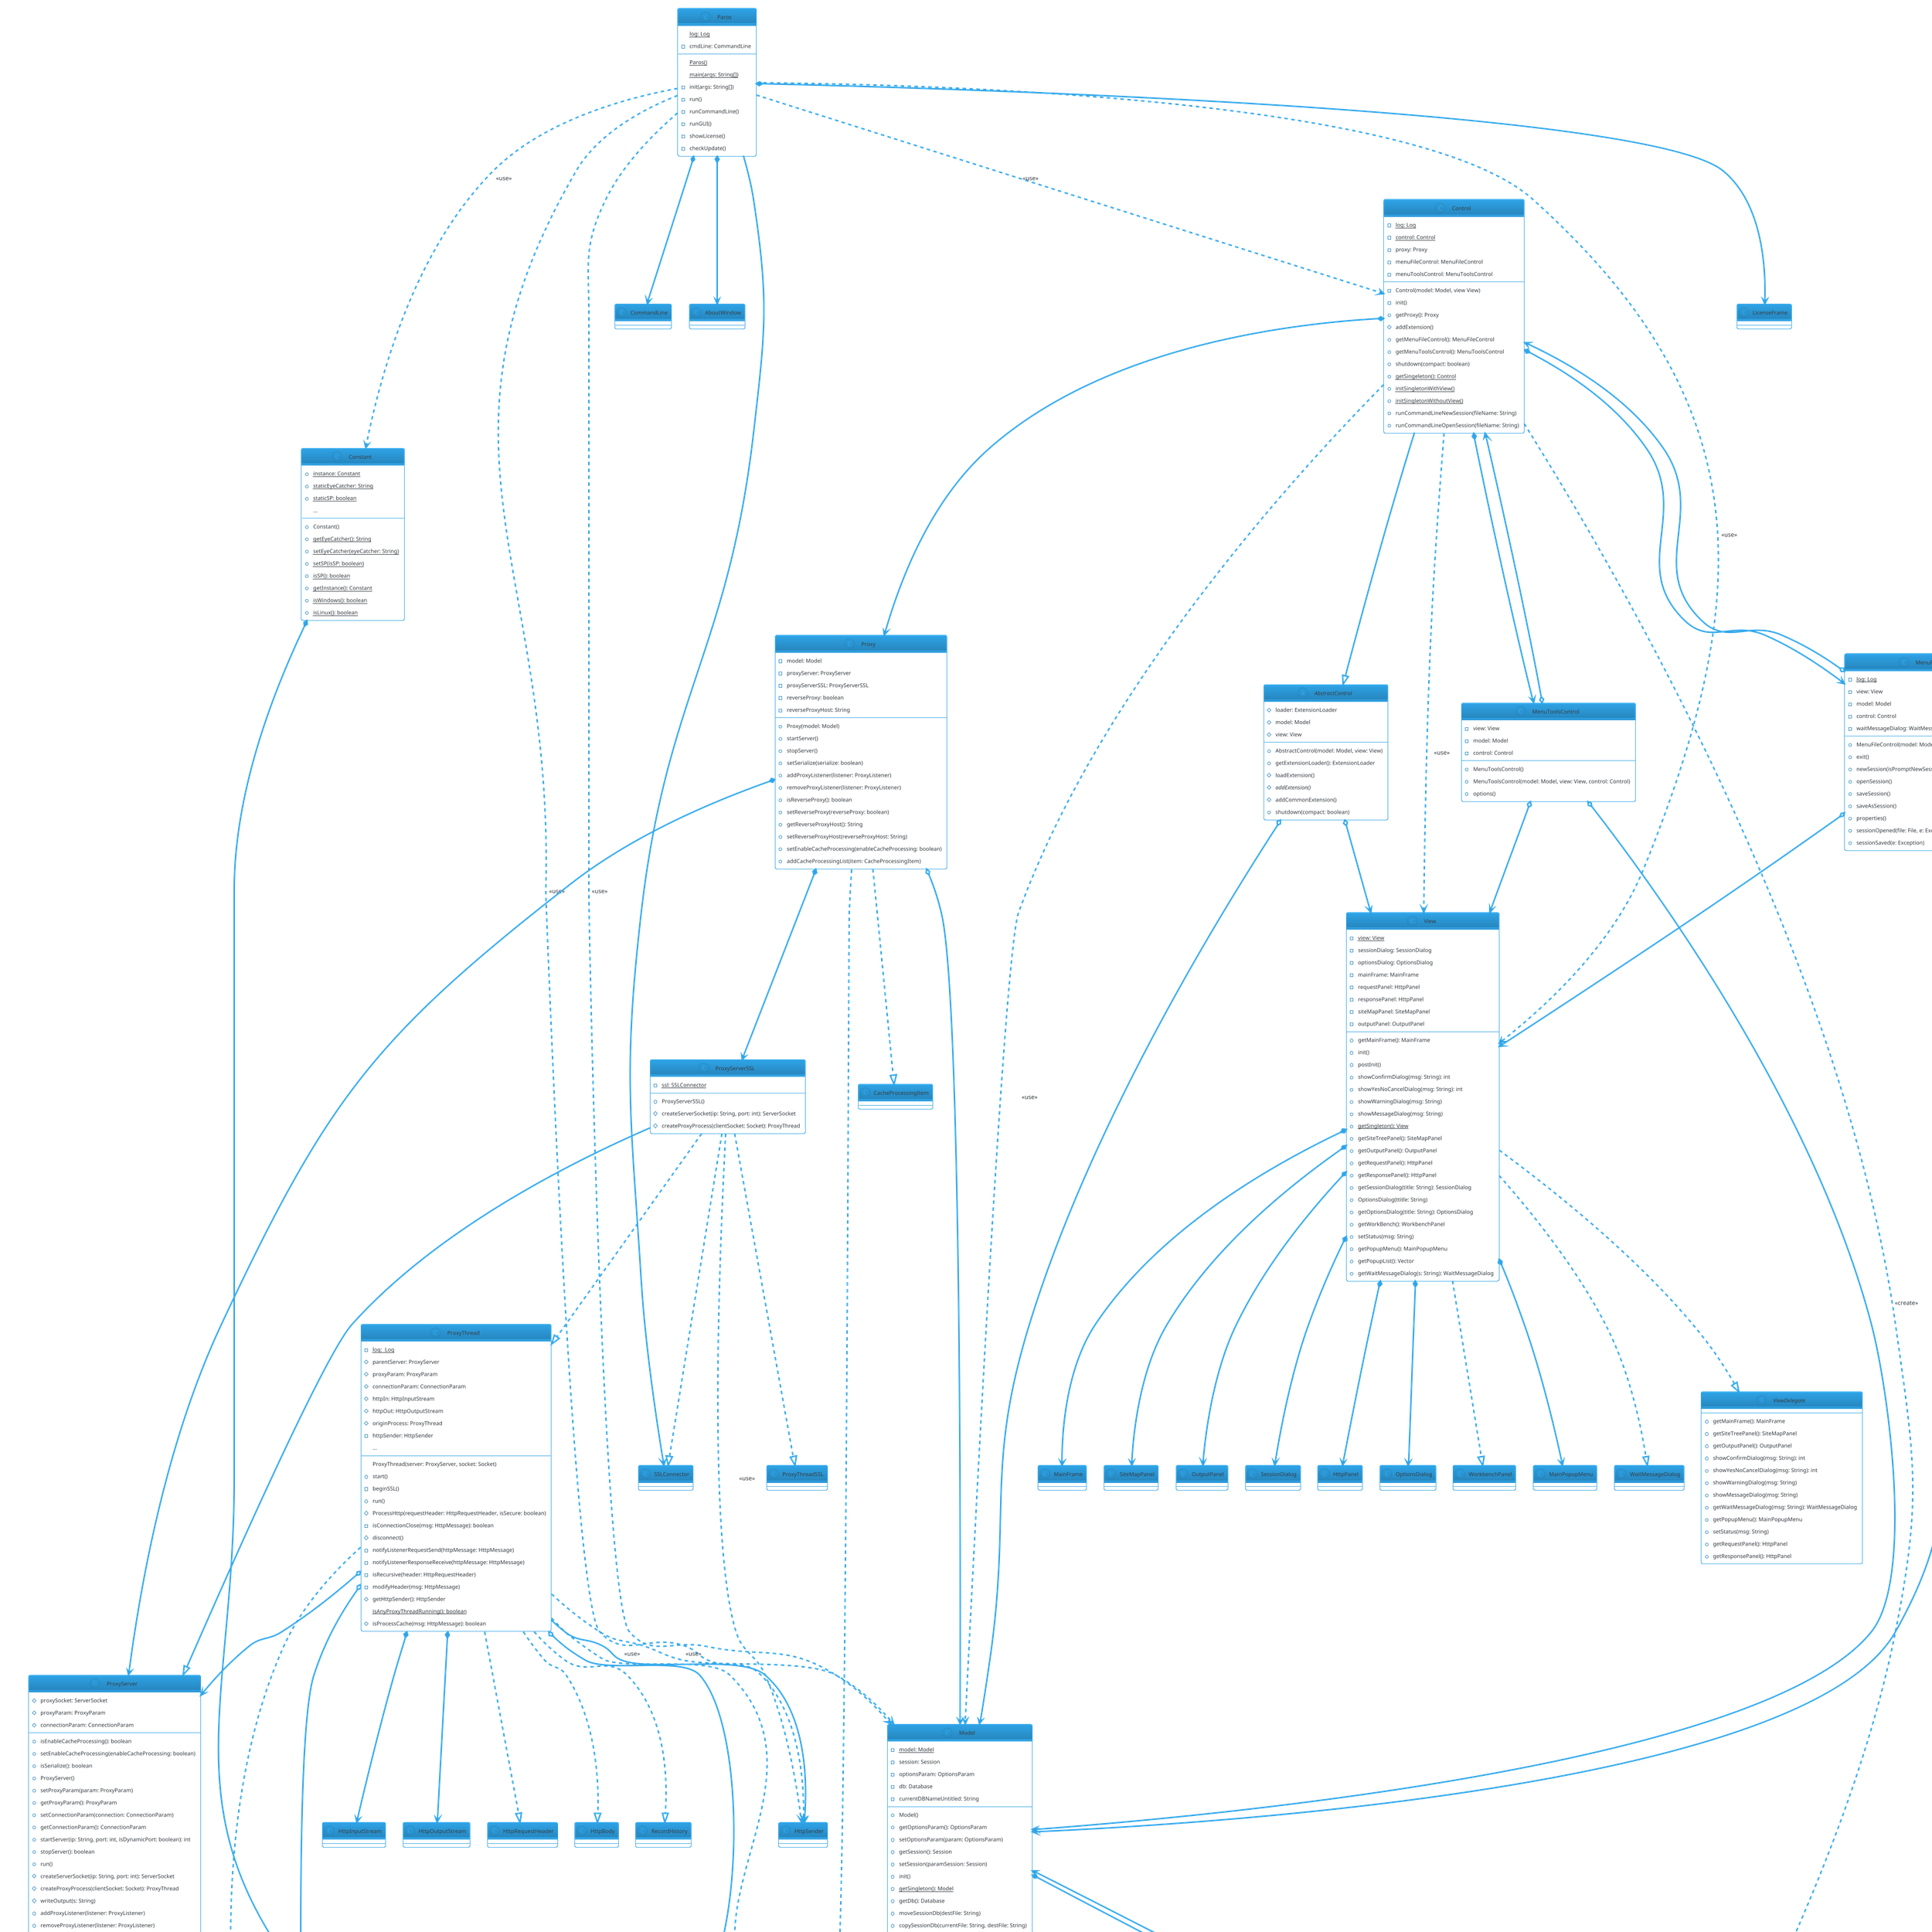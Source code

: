 @startuml Paros
!theme cerulean-outline
class Paros{
{static}Paros()
{static}log: Log
{static}main(args: String[])
- cmdLine: CommandLine
- init(args: String[])
- run()
- runCommandLine()
- runGUI()
- showLicense()
- checkUpdate()
}

Paros --> SSLConnector
Paros ..> Constant: <<use>>
Paros ..> HttpSender: <<use>>
Paros *--> CommandLine
Paros *--> AboutWindow
Paros ..> Model: <<use>>
Paros ..> Control: <<use>>
Paros ..> View: <<use>>
Paros *--> LicenseFrame

class Constant{
+ Constant()
+ {static} getEyeCatcher(): String
+ {static} setEyeCatcher(eyeCatcher: String)
+ {static} setSP(isSP: boolean)
+ {static} isSP(): boolean
+ {static} getInstance(): Constant
+ {static} isWindows(): boolean
+ {static} isLinux(): boolean
+ {static} instance: Constant
+ {static} staticEyeCatcher: String
+ {static} staticSP: boolean
...
}

Constant *--> FileCopier

abstract class FileXML{
+ FileXML(rootElementName: String)
+ getDocument(): Document
# getElement(base: Element, childTag: String): Element
# getElement(tag: String): Element
# getElement(path: String[]): Element
# getElements(base: Element, childTag: String): Element[]
# getElements(tagName: String): Element[]
# getElements(path: String[]): Element[]
- getText(element: Element): String
# getValue(base: Element, tag: String): String
# getValue(tag: String): String
# getValues(tag: String): List
# {abstract} parse()
+ readAndParseFile(fileName: String)
# readFile(fileName: String)
+ saveFile(fileName: String)
+ setDocument(doc: Document)
# setValue(tagName: String, value: String)
# setValue(path: String[], value String)
# removeElement(base: Element, tag: String)
# removeElement(tag: String)
# addElement(base: Element, tag: String, value: String): Element
# addElement(base: Element, tag: String): Element
# addElement(tag: String): Element
# doc: Document
# docBuilder: DocumentBuilder
# docBuilderFactory: DocumentBuilderFactory
}

abstract class AbstractParam{
- config: FileConfiguration
+ load(config: FileConfiguration)
+ load(fileName: String)
+ load()
+ getConfig(): FileConfiguration
# {abstract} parse()
}

class Database{
+ Database()
+ getDatabaseServer(): DatabaseServer
- setDatabaseServer(databaseServer: DatabaseServer)
- setTableHistory(tableHistory TableHistory)
+ getTableHistory(): TableHistory
+ getTableSession(): TableSession
- setTableSession(tableSession: TableSession)
+ {static} getSingleton(): Database
+ addDatabaseListener(listener: DatabaseListener)
+ removeDatabaseListener(listener: SpiderListener)
- notifyListenerDatabaseOpen()
+ open(path: String)
+ close(compact: boolean)
+ getTableAlert(): TableAlert
+ setTableAlert(tableAlert: TableAlert)
+ getTableScan(): TableScan
+ setTableScan(tableScan: TableScan)

- {static} database: Database
- databaseServer: DatabaseServer
- tableHistory: TableHistory
- tableSession: TableSessios
- tableAlert: TableAlert
- tableScan: TableScan
- listenerList: Vector
}

Database o--> DatabaseServer
Database o--> TableHistory
Database o--> TableSession
Database o--> TableAlert
Database o--> TableScan
Database ..|> DatabaseListener
Database ..|> SpiderListener

class Control{
- Control(model: Model, view View)
- init()
+ getProxy(): Proxy
# addExtension()
+ getMenuFileControl(): MenuFileControl
+ getMenuToolsControl(): MenuToolsControl
+ shutdown(compact: boolean)
+ {static} getSingeleton(): Control
+ {static} initSingletonWithView()
+ {static} initSingletonWithoutView()
+ runCommandLineNewSession(fileName: String)
+ runCommandLineOpenSession(fileName: String)

- {static} log: Log
- {static} control: Control
- proxy: Proxy
- menuFileControl: MenuFileControl
- menuToolsControl: MenuToolsControl
}

Control --|> AbstractControl
Control ..> Model: <<use>>
Control ..> View: <<use>>
Control *--> Proxy
Control *--> MenuFileControl
Control *--> MenuToolsControl
Control ..> Session: <<create>>

abstract class AbstractControl{
+ AbstractControl(model: Model, view: View)
+ getExtensionLoader(): ExtensionLoader
# loadExtension()
# {abstract} addExtension()
# addCommonExtension()
+ shutdown(compact: boolean)

# loader: ExtensionLoader
# model: Model
# view: View
}

AbstractControl o--> Model
AbstractControl o--> View

class Proxy{
- model: Model
- proxyServer: ProxyServer
- proxyServerSSL: ProxyServerSSL
- reverseProxy: boolean
- reverseProxyHost: String
+ Proxy(model: Model)
+ startServer()
+ stopServer()
+ setSerialize(serialize: boolean)
+ addProxyListener(listener: ProxyListener)
+ removeProxyListener(listener: ProxyListener)
+ isReverseProxy(): boolean
+ setReverseProxy(reverseProxy: boolean)
+ getReverseProxyHost(): String
+ setReverseProxyHost(reverseProxyHost: String)
+ setEnableCacheProcessing(enableCacheProcessing: boolean)
+ addCacheProcessingList(item: CacheProcessingItem)
}

Proxy *--> ProxyServer
Proxy *--> ProxyServerSSL
Proxy o--> Model
Proxy ..|> ProxyListener
Proxy ..|> CacheProcessingItem

class MenuFileControl{
- {static} log: Log
- view: View
- model: Model
- control: Control
- waitMessageDialog: WaitMessageDialog
+ MenuFileControl(model: Model, view: View, control: Control)
+ exit()
+ newSession(isPromptNewSession: boolean)
+ openSession()
+ saveSession()
+ saveAsSession()
+ properties()
+ sessionOpened(file: File, e: Exception)
+ sessionSaved(e: Exception)
}

MenuFileControl ..|> SessionListener
MenuFileControl o--> Model
MenuFileControl o--> View
MenuFileControl o--> Control
MenuFileControl ..> Session: <<create>>

class MenuToolsControl{
- view: View
- model: Model
- control: Control
+ MenuToolsControl()
+ MenuToolsControl(model: Model, view: View, control: Control)
+ options()
}

MenuToolsControl o--> Model
MenuToolsControl o--> View
MenuToolsControl o--> Control

interface ViewDelegate{
+ getMainFrame(): MainFrame
+ getSiteTreePanel(): SiteMapPanel
+ getOutputPanel(): OutputPanel
+ showConfirmDialog(msg: String): int
+ showYesNoCancelDialog(msg: String): int
+ showWarningDialog(msg: String)
+ showMessageDialog(msg: String)
+ getWaitMessageDialog(msg: String): WaitMessageDialog
+ getPopupMenu(): MainPopupMenu
+ setStatus(msg: String)
+ getRequestPanel(): HttpPanel
+ getResponsePanel(): HttpPanel
}

class Model{
- {static} model: Model
- session: Session
- optionsParam: OptionsParam
- db: Database
- currentDBNameUntitled: String
+ Model()
+ getOptionsParam(): OptionsParam
+ setOptionsParam(param: OptionsParam)
+ getSession(): Session
+ setSession(paramSession: Session)
+ init()
+ {static} getSingleton(): Model
+ getDb(): Database
+ moveSessionDb(destFile: String)
+ copySessionDb(currentFile: String, destFile: String)
+ createAndOpenUntitledDb()
}

Model *--> Session
Model *--> OptionsParam
Model ..> Database: <<use>>
Model ..> FileCopier: <<use>>

class Session{
- model: Model
- fileName: String
- siteTree: SiteMap
+ Session(model: Model)
+ discard()
+ getSessionDesc(): String
+ getSessionId(): long
+ getSessionName(): String
+ getSiteTree(): SiteMap
+ isNewState(): boolean
+ open(file: File, callback: SessionListener)
+ open(fileName: String)
# parse()
+ save(fileName: String, callback: SessionListener)
+ save(fileName: String)
+ setSessionDesc(sessionDesc: String)
+ setSessionId(sessionId: long)
+ setSessionName(name: String)
+ getFileName(): String
- saveSiteTree(node: SiteNode)
- saveNodeMsg(msg: HttpMessage)
+ getSessionFolder(): String
}

Session --|> FileXML
Session o--> Model
Session o--> SiteMap
Session ..|> SessionListener
Session ..|> SiteNode
Session ..|> HttpMessage

class OptionsParam{
- proxyParam: ProxyParam
- connectionParam: ConnectionParam
- viewParam: OptionsParamView
- certificateParam: OptionsParamCertificate
+ getConnectionParam(): ConnectionParam
+ getProxyParam: ProxyParam
+ setProxyParam(proxyParam: ProxyParam)
+ OptionsParam()
+ setConnectionParam(connectionParam: ConnectionParam)
+ setViewParam(viewParam: OptionsParamView)
+ getViewParam(): OptionsParamView
+ setCertificateParam(certificateParam: OptionsParamCertificate)
+ getCertificateParam(): OptionsParamCertificate
+ addParamSet(paramSet: AbstractParam)
+ getParamSet(className: Class): AbstractParam
+ getConfig(): FileConfiguration
# parse()
+ isGUI(): boolean
+ setGUI(gui: boolean)
+ getUserDirectory(): File
+ setUserDirectory(currentDirectory: File)
}

OptionsParam --|> AbstractParam
OptionsParam *--> ProxyParam
OptionsParam *--> ConnectionParam
OptionsParam *--> OptionsParamView
OptionsParam *--> OptionsParamCertificate

class HttpUtil{
+ {static} encodeURI(uri: String): String
+ {static} sleep(ms: int)
+ {static} closeServerSocket(socket: ServerSocket)
+ {static} closeSocket(socket: Socket)
+ {static} closeInputStream(in: InputStream)
+ {static} closeOutputStream(out: OutputStream)
}

class ProxyServer{
# proxySocket: ServerSocket
# proxyParam: ProxyParam
# connectionParam: ConnectionParam
+ isEnableCacheProcessing(): boolean
+ setEnableCacheProcessing(enableCacheProcessing: boolean)
+ isSerialize(): boolean
+ ProxyServer()
+ setProxyParam(param: ProxyParam)
+ getProxyParam(): ProxyParam
+ setConnectionParam(connection: ConnectionParam)
+ getConnectionParam(): ConnectionParam
+ startServer(ip: String, port: int, isDynamicPort: boolean): int
+ stopServer(): boolean
+ run()
# createServerSocket(ip: String, port: int): ServerSocket
# createProxyProcess(clientSocket: Socket): ProxyThread
# writeOutput(s: String)
+ addProxyListener(listener: ProxyListener)
+ removeProxyListener(listener: ProxyListener)
getListenerList(): List
+ isAnyProxyThreadRunning(): boolean
+ setSerialize(serialize: boolean)
+ addCacheProcessingList(item: CacheProcessingItem)
getCacheProcessingList(): Vector
}

ProxyServer ..|> Runnable
ProxyServer *--> ProxyParam
ProxyServer *--> ConnectionParam
ProxyServer ..> HttpUtil: <<use>>
ProxyServer ..|> ProxyListener
ProxyServerSSL ..|> ProxyThread

class ProxyServerSSL{
- {static} ssl: SSLConnector
+ ProxyServerSSL()
# createServerSocket(ip: String, port: int): ServerSocket
# createProxyProcess(clientSocket: Socket): ProxyThread
}

ProxyServerSSL --|> ProxyServer
ProxyServerSSL ..|> SSLConnector
ProxyServerSSL ..> HttpSender: <<use>>
ProxyServerSSL ..|> ProxyThreadSSL

class ProxyParam{
- proxyIp: String
- proxyPort: int
- proxySSLPort: int
...
+ ProxyParam()
# parse()
+ getProxyIp(): String
+ setProxyIp(proxyIp: String)
+ getProxyPort(): int
+ setProxyPort(proxyPort: int)
+ getProxySSLPort(): int
+ getReverseProxyIp(): String
+ setReverseProxyIp(reverseProxyIp: String)
+ getReverseProxyHttpPort(): int
+ setREverseProxyHttpPort(reverseProxyHttpPort: int)
+ getReverseProxyHttpsPort(): int
+ setReverseProxyHttpsPort(reverseProxyHttpsPort: int)
+ isUseReverseProxy(): boolean
+ setUseReverseProxy(isUse: boolean)
}

ProxyParam --> AbstractParam

class ProxyThread{
- {static} log:  Log
# parentServer: ProxyServer
# proxyParam: ProxyParam
# connectionParam: ConnectionParam
# httpIn: HttpInputStream
# httpOut: HttpOutputStream
# originProcess: ProxyThread
- httpSender: HttpSender
...
ProxyThread(server: ProxyServer, socket: Socket)
+ start()
- beginSSL()
+ run()
# ProcessHttp(requestHeader: HttpRequestHeader, isSecure: boolean)
- isConnectionClose(msg: HttpMessage): boolean
# disconnect()
- notifyListenerRequestSend(httpMessage: HttpMessage)
- notifyListenerResponseReceive(httpMessage: HttpMessage)
- isRecursive(header: HttpRequestHeader)
- modifyHeader(msg: HttpMessage)
# getHttpSender(): HttpSender
{static} isAnyProxyThreadRunning(): boolean
# isProcessCache(msg: HttpMessage): boolean
}

ProxyThread ..|> Runnable
ProxyThread o--> ProxyServer
ProxyThread o--> ProxyParam
ProxyThread o--> ConnectionParam
ProxyThread *--> HttpInputStream
ProxyThread *--> HttpOutputStream
ProxyThread --> HttpSender: <<use>>
ProxyThread ..|> HttpRequestHeader
ProxyThread ..|> HttpBody
ProxyThread ..|> HttpMessage
ProxyThread ..> Model: <<use>>
ProxyThread ..|> RecordHistory

class View{
- {static} view: View
- sessionDialog: SessionDialog
- optionsDialog: OptionsDialog
- mainFrame: MainFrame
- requestPanel: HttpPanel
- responsePanel: HttpPanel
- siteMapPanel: SiteMapPanel
- outputPanel: OutputPanel
+ getMainFrame(): MainFrame
+ init()
+ postInit()
+ showConfirmDialog(msg: String): int
+ showYesNoCancelDialog(msg: String): int
+ showWarningDialog(msg: String)
+ showMessageDialog(msg: String)
+ {static} getSingleton(): View
+ getSiteTreePanel(): SiteMapPanel
+ getOutputPanel(): OutputPanel
+ getRequestPanel(): HttpPanel
+ getResponsePanel(): HttpPanel
+ getSessionDialog(title: String): SessionDialog
+ OptionsDialog(ttitle: String)
+ getOptionsDialog(title: String): OptionsDialog
+ getWorkBench(): WorkbenchPanel
+ setStatus(msg: String)
+ getPopupMenu(): MainPopupMenu
+ getPopupList(): Vector
+ getWaitMessageDialog(s: String): WaitMessageDialog
}

View ..|> ViewDelegate
View *--> MainFrame
View *--> SiteMapPanel
View *--> OutputPanel
View *--> HttpPanel
View *--> SessionDialog
View *--> OptionsDialog
View ..|> WorkbenchPanel
View *--> MainPopupMenu
View ..|> WaitMessageDialog
@enduml